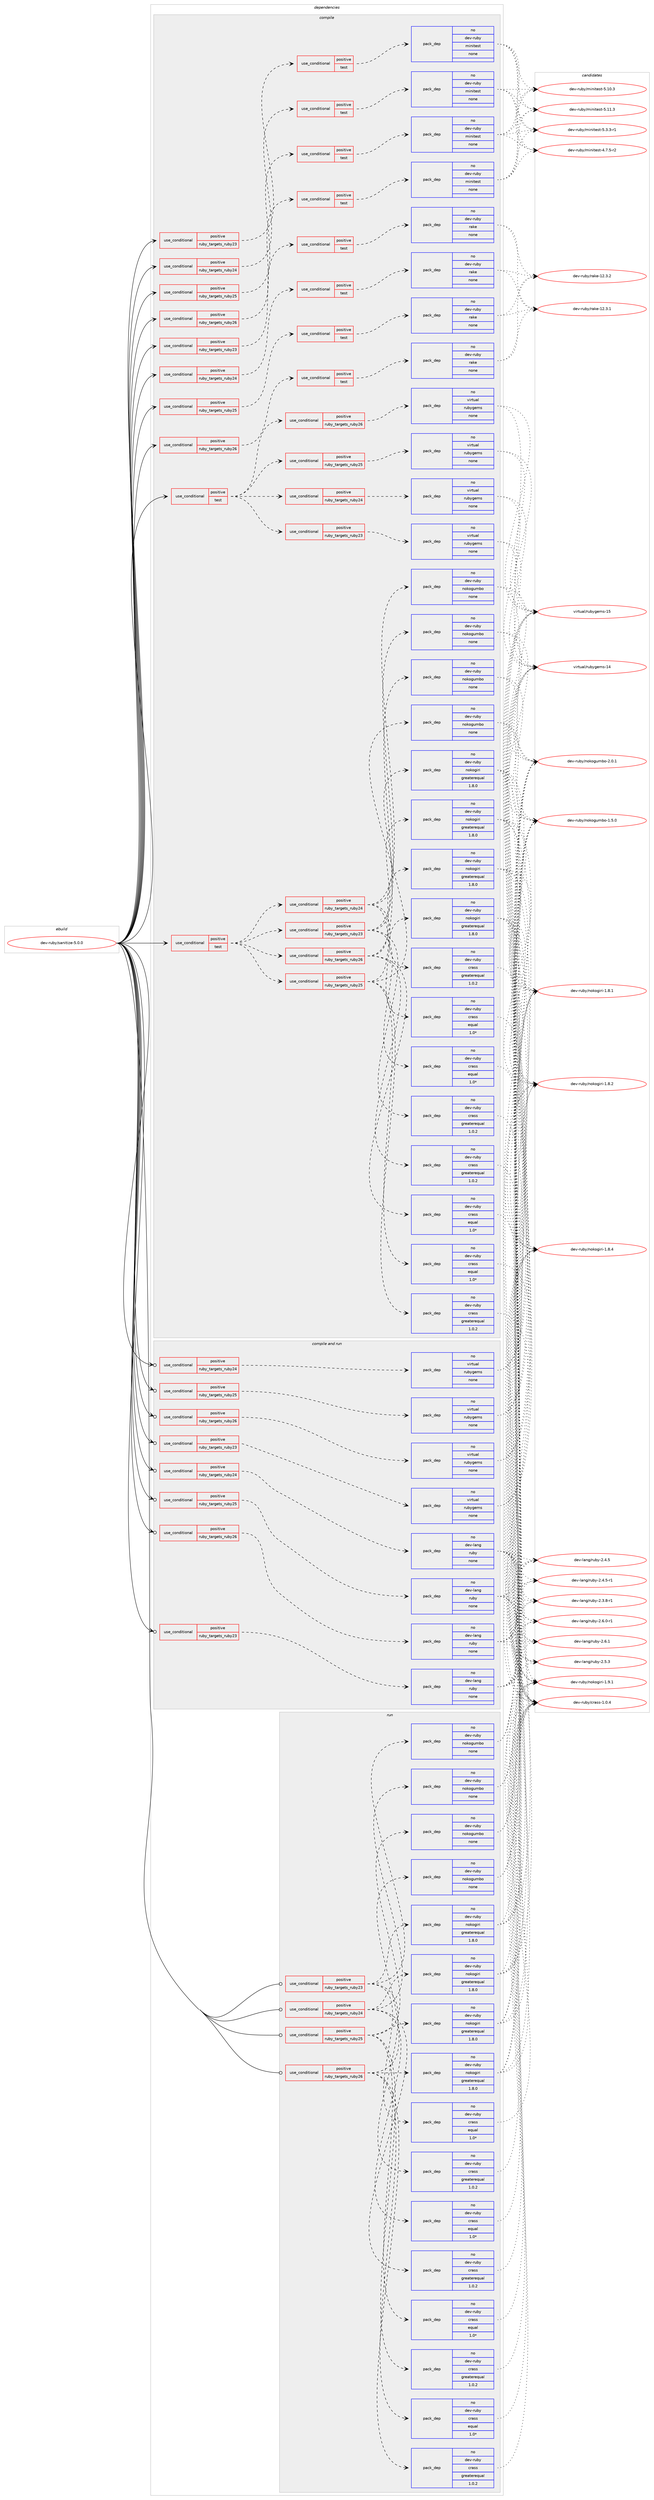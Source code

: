 digraph prolog {

# *************
# Graph options
# *************

newrank=true;
concentrate=true;
compound=true;
graph [rankdir=LR,fontname=Helvetica,fontsize=10,ranksep=1.5];#, ranksep=2.5, nodesep=0.2];
edge  [arrowhead=vee];
node  [fontname=Helvetica,fontsize=10];

# **********
# The ebuild
# **********

subgraph cluster_leftcol {
color=gray;
rank=same;
label=<<i>ebuild</i>>;
id [label="dev-ruby/sanitize-5.0.0", color=red, width=4, href="../dev-ruby/sanitize-5.0.0.svg"];
}

# ****************
# The dependencies
# ****************

subgraph cluster_midcol {
color=gray;
label=<<i>dependencies</i>>;
subgraph cluster_compile {
fillcolor="#eeeeee";
style=filled;
label=<<i>compile</i>>;
subgraph cond417100 {
dependency1527220 [label=<<TABLE BORDER="0" CELLBORDER="1" CELLSPACING="0" CELLPADDING="4"><TR><TD ROWSPAN="3" CELLPADDING="10">use_conditional</TD></TR><TR><TD>positive</TD></TR><TR><TD>ruby_targets_ruby23</TD></TR></TABLE>>, shape=none, color=red];
subgraph cond417101 {
dependency1527221 [label=<<TABLE BORDER="0" CELLBORDER="1" CELLSPACING="0" CELLPADDING="4"><TR><TD ROWSPAN="3" CELLPADDING="10">use_conditional</TD></TR><TR><TD>positive</TD></TR><TR><TD>test</TD></TR></TABLE>>, shape=none, color=red];
subgraph pack1086614 {
dependency1527222 [label=<<TABLE BORDER="0" CELLBORDER="1" CELLSPACING="0" CELLPADDING="4" WIDTH="220"><TR><TD ROWSPAN="6" CELLPADDING="30">pack_dep</TD></TR><TR><TD WIDTH="110">no</TD></TR><TR><TD>dev-ruby</TD></TR><TR><TD>minitest</TD></TR><TR><TD>none</TD></TR><TR><TD></TD></TR></TABLE>>, shape=none, color=blue];
}
dependency1527221:e -> dependency1527222:w [weight=20,style="dashed",arrowhead="vee"];
}
dependency1527220:e -> dependency1527221:w [weight=20,style="dashed",arrowhead="vee"];
}
id:e -> dependency1527220:w [weight=20,style="solid",arrowhead="vee"];
subgraph cond417102 {
dependency1527223 [label=<<TABLE BORDER="0" CELLBORDER="1" CELLSPACING="0" CELLPADDING="4"><TR><TD ROWSPAN="3" CELLPADDING="10">use_conditional</TD></TR><TR><TD>positive</TD></TR><TR><TD>ruby_targets_ruby23</TD></TR></TABLE>>, shape=none, color=red];
subgraph cond417103 {
dependency1527224 [label=<<TABLE BORDER="0" CELLBORDER="1" CELLSPACING="0" CELLPADDING="4"><TR><TD ROWSPAN="3" CELLPADDING="10">use_conditional</TD></TR><TR><TD>positive</TD></TR><TR><TD>test</TD></TR></TABLE>>, shape=none, color=red];
subgraph pack1086615 {
dependency1527225 [label=<<TABLE BORDER="0" CELLBORDER="1" CELLSPACING="0" CELLPADDING="4" WIDTH="220"><TR><TD ROWSPAN="6" CELLPADDING="30">pack_dep</TD></TR><TR><TD WIDTH="110">no</TD></TR><TR><TD>dev-ruby</TD></TR><TR><TD>rake</TD></TR><TR><TD>none</TD></TR><TR><TD></TD></TR></TABLE>>, shape=none, color=blue];
}
dependency1527224:e -> dependency1527225:w [weight=20,style="dashed",arrowhead="vee"];
}
dependency1527223:e -> dependency1527224:w [weight=20,style="dashed",arrowhead="vee"];
}
id:e -> dependency1527223:w [weight=20,style="solid",arrowhead="vee"];
subgraph cond417104 {
dependency1527226 [label=<<TABLE BORDER="0" CELLBORDER="1" CELLSPACING="0" CELLPADDING="4"><TR><TD ROWSPAN="3" CELLPADDING="10">use_conditional</TD></TR><TR><TD>positive</TD></TR><TR><TD>ruby_targets_ruby24</TD></TR></TABLE>>, shape=none, color=red];
subgraph cond417105 {
dependency1527227 [label=<<TABLE BORDER="0" CELLBORDER="1" CELLSPACING="0" CELLPADDING="4"><TR><TD ROWSPAN="3" CELLPADDING="10">use_conditional</TD></TR><TR><TD>positive</TD></TR><TR><TD>test</TD></TR></TABLE>>, shape=none, color=red];
subgraph pack1086616 {
dependency1527228 [label=<<TABLE BORDER="0" CELLBORDER="1" CELLSPACING="0" CELLPADDING="4" WIDTH="220"><TR><TD ROWSPAN="6" CELLPADDING="30">pack_dep</TD></TR><TR><TD WIDTH="110">no</TD></TR><TR><TD>dev-ruby</TD></TR><TR><TD>minitest</TD></TR><TR><TD>none</TD></TR><TR><TD></TD></TR></TABLE>>, shape=none, color=blue];
}
dependency1527227:e -> dependency1527228:w [weight=20,style="dashed",arrowhead="vee"];
}
dependency1527226:e -> dependency1527227:w [weight=20,style="dashed",arrowhead="vee"];
}
id:e -> dependency1527226:w [weight=20,style="solid",arrowhead="vee"];
subgraph cond417106 {
dependency1527229 [label=<<TABLE BORDER="0" CELLBORDER="1" CELLSPACING="0" CELLPADDING="4"><TR><TD ROWSPAN="3" CELLPADDING="10">use_conditional</TD></TR><TR><TD>positive</TD></TR><TR><TD>ruby_targets_ruby24</TD></TR></TABLE>>, shape=none, color=red];
subgraph cond417107 {
dependency1527230 [label=<<TABLE BORDER="0" CELLBORDER="1" CELLSPACING="0" CELLPADDING="4"><TR><TD ROWSPAN="3" CELLPADDING="10">use_conditional</TD></TR><TR><TD>positive</TD></TR><TR><TD>test</TD></TR></TABLE>>, shape=none, color=red];
subgraph pack1086617 {
dependency1527231 [label=<<TABLE BORDER="0" CELLBORDER="1" CELLSPACING="0" CELLPADDING="4" WIDTH="220"><TR><TD ROWSPAN="6" CELLPADDING="30">pack_dep</TD></TR><TR><TD WIDTH="110">no</TD></TR><TR><TD>dev-ruby</TD></TR><TR><TD>rake</TD></TR><TR><TD>none</TD></TR><TR><TD></TD></TR></TABLE>>, shape=none, color=blue];
}
dependency1527230:e -> dependency1527231:w [weight=20,style="dashed",arrowhead="vee"];
}
dependency1527229:e -> dependency1527230:w [weight=20,style="dashed",arrowhead="vee"];
}
id:e -> dependency1527229:w [weight=20,style="solid",arrowhead="vee"];
subgraph cond417108 {
dependency1527232 [label=<<TABLE BORDER="0" CELLBORDER="1" CELLSPACING="0" CELLPADDING="4"><TR><TD ROWSPAN="3" CELLPADDING="10">use_conditional</TD></TR><TR><TD>positive</TD></TR><TR><TD>ruby_targets_ruby25</TD></TR></TABLE>>, shape=none, color=red];
subgraph cond417109 {
dependency1527233 [label=<<TABLE BORDER="0" CELLBORDER="1" CELLSPACING="0" CELLPADDING="4"><TR><TD ROWSPAN="3" CELLPADDING="10">use_conditional</TD></TR><TR><TD>positive</TD></TR><TR><TD>test</TD></TR></TABLE>>, shape=none, color=red];
subgraph pack1086618 {
dependency1527234 [label=<<TABLE BORDER="0" CELLBORDER="1" CELLSPACING="0" CELLPADDING="4" WIDTH="220"><TR><TD ROWSPAN="6" CELLPADDING="30">pack_dep</TD></TR><TR><TD WIDTH="110">no</TD></TR><TR><TD>dev-ruby</TD></TR><TR><TD>minitest</TD></TR><TR><TD>none</TD></TR><TR><TD></TD></TR></TABLE>>, shape=none, color=blue];
}
dependency1527233:e -> dependency1527234:w [weight=20,style="dashed",arrowhead="vee"];
}
dependency1527232:e -> dependency1527233:w [weight=20,style="dashed",arrowhead="vee"];
}
id:e -> dependency1527232:w [weight=20,style="solid",arrowhead="vee"];
subgraph cond417110 {
dependency1527235 [label=<<TABLE BORDER="0" CELLBORDER="1" CELLSPACING="0" CELLPADDING="4"><TR><TD ROWSPAN="3" CELLPADDING="10">use_conditional</TD></TR><TR><TD>positive</TD></TR><TR><TD>ruby_targets_ruby25</TD></TR></TABLE>>, shape=none, color=red];
subgraph cond417111 {
dependency1527236 [label=<<TABLE BORDER="0" CELLBORDER="1" CELLSPACING="0" CELLPADDING="4"><TR><TD ROWSPAN="3" CELLPADDING="10">use_conditional</TD></TR><TR><TD>positive</TD></TR><TR><TD>test</TD></TR></TABLE>>, shape=none, color=red];
subgraph pack1086619 {
dependency1527237 [label=<<TABLE BORDER="0" CELLBORDER="1" CELLSPACING="0" CELLPADDING="4" WIDTH="220"><TR><TD ROWSPAN="6" CELLPADDING="30">pack_dep</TD></TR><TR><TD WIDTH="110">no</TD></TR><TR><TD>dev-ruby</TD></TR><TR><TD>rake</TD></TR><TR><TD>none</TD></TR><TR><TD></TD></TR></TABLE>>, shape=none, color=blue];
}
dependency1527236:e -> dependency1527237:w [weight=20,style="dashed",arrowhead="vee"];
}
dependency1527235:e -> dependency1527236:w [weight=20,style="dashed",arrowhead="vee"];
}
id:e -> dependency1527235:w [weight=20,style="solid",arrowhead="vee"];
subgraph cond417112 {
dependency1527238 [label=<<TABLE BORDER="0" CELLBORDER="1" CELLSPACING="0" CELLPADDING="4"><TR><TD ROWSPAN="3" CELLPADDING="10">use_conditional</TD></TR><TR><TD>positive</TD></TR><TR><TD>ruby_targets_ruby26</TD></TR></TABLE>>, shape=none, color=red];
subgraph cond417113 {
dependency1527239 [label=<<TABLE BORDER="0" CELLBORDER="1" CELLSPACING="0" CELLPADDING="4"><TR><TD ROWSPAN="3" CELLPADDING="10">use_conditional</TD></TR><TR><TD>positive</TD></TR><TR><TD>test</TD></TR></TABLE>>, shape=none, color=red];
subgraph pack1086620 {
dependency1527240 [label=<<TABLE BORDER="0" CELLBORDER="1" CELLSPACING="0" CELLPADDING="4" WIDTH="220"><TR><TD ROWSPAN="6" CELLPADDING="30">pack_dep</TD></TR><TR><TD WIDTH="110">no</TD></TR><TR><TD>dev-ruby</TD></TR><TR><TD>minitest</TD></TR><TR><TD>none</TD></TR><TR><TD></TD></TR></TABLE>>, shape=none, color=blue];
}
dependency1527239:e -> dependency1527240:w [weight=20,style="dashed",arrowhead="vee"];
}
dependency1527238:e -> dependency1527239:w [weight=20,style="dashed",arrowhead="vee"];
}
id:e -> dependency1527238:w [weight=20,style="solid",arrowhead="vee"];
subgraph cond417114 {
dependency1527241 [label=<<TABLE BORDER="0" CELLBORDER="1" CELLSPACING="0" CELLPADDING="4"><TR><TD ROWSPAN="3" CELLPADDING="10">use_conditional</TD></TR><TR><TD>positive</TD></TR><TR><TD>ruby_targets_ruby26</TD></TR></TABLE>>, shape=none, color=red];
subgraph cond417115 {
dependency1527242 [label=<<TABLE BORDER="0" CELLBORDER="1" CELLSPACING="0" CELLPADDING="4"><TR><TD ROWSPAN="3" CELLPADDING="10">use_conditional</TD></TR><TR><TD>positive</TD></TR><TR><TD>test</TD></TR></TABLE>>, shape=none, color=red];
subgraph pack1086621 {
dependency1527243 [label=<<TABLE BORDER="0" CELLBORDER="1" CELLSPACING="0" CELLPADDING="4" WIDTH="220"><TR><TD ROWSPAN="6" CELLPADDING="30">pack_dep</TD></TR><TR><TD WIDTH="110">no</TD></TR><TR><TD>dev-ruby</TD></TR><TR><TD>rake</TD></TR><TR><TD>none</TD></TR><TR><TD></TD></TR></TABLE>>, shape=none, color=blue];
}
dependency1527242:e -> dependency1527243:w [weight=20,style="dashed",arrowhead="vee"];
}
dependency1527241:e -> dependency1527242:w [weight=20,style="dashed",arrowhead="vee"];
}
id:e -> dependency1527241:w [weight=20,style="solid",arrowhead="vee"];
subgraph cond417116 {
dependency1527244 [label=<<TABLE BORDER="0" CELLBORDER="1" CELLSPACING="0" CELLPADDING="4"><TR><TD ROWSPAN="3" CELLPADDING="10">use_conditional</TD></TR><TR><TD>positive</TD></TR><TR><TD>test</TD></TR></TABLE>>, shape=none, color=red];
subgraph cond417117 {
dependency1527245 [label=<<TABLE BORDER="0" CELLBORDER="1" CELLSPACING="0" CELLPADDING="4"><TR><TD ROWSPAN="3" CELLPADDING="10">use_conditional</TD></TR><TR><TD>positive</TD></TR><TR><TD>ruby_targets_ruby23</TD></TR></TABLE>>, shape=none, color=red];
subgraph pack1086622 {
dependency1527246 [label=<<TABLE BORDER="0" CELLBORDER="1" CELLSPACING="0" CELLPADDING="4" WIDTH="220"><TR><TD ROWSPAN="6" CELLPADDING="30">pack_dep</TD></TR><TR><TD WIDTH="110">no</TD></TR><TR><TD>dev-ruby</TD></TR><TR><TD>crass</TD></TR><TR><TD>greaterequal</TD></TR><TR><TD>1.0.2</TD></TR></TABLE>>, shape=none, color=blue];
}
dependency1527245:e -> dependency1527246:w [weight=20,style="dashed",arrowhead="vee"];
subgraph pack1086623 {
dependency1527247 [label=<<TABLE BORDER="0" CELLBORDER="1" CELLSPACING="0" CELLPADDING="4" WIDTH="220"><TR><TD ROWSPAN="6" CELLPADDING="30">pack_dep</TD></TR><TR><TD WIDTH="110">no</TD></TR><TR><TD>dev-ruby</TD></TR><TR><TD>crass</TD></TR><TR><TD>equal</TD></TR><TR><TD>1.0*</TD></TR></TABLE>>, shape=none, color=blue];
}
dependency1527245:e -> dependency1527247:w [weight=20,style="dashed",arrowhead="vee"];
subgraph pack1086624 {
dependency1527248 [label=<<TABLE BORDER="0" CELLBORDER="1" CELLSPACING="0" CELLPADDING="4" WIDTH="220"><TR><TD ROWSPAN="6" CELLPADDING="30">pack_dep</TD></TR><TR><TD WIDTH="110">no</TD></TR><TR><TD>dev-ruby</TD></TR><TR><TD>nokogiri</TD></TR><TR><TD>greaterequal</TD></TR><TR><TD>1.8.0</TD></TR></TABLE>>, shape=none, color=blue];
}
dependency1527245:e -> dependency1527248:w [weight=20,style="dashed",arrowhead="vee"];
subgraph pack1086625 {
dependency1527249 [label=<<TABLE BORDER="0" CELLBORDER="1" CELLSPACING="0" CELLPADDING="4" WIDTH="220"><TR><TD ROWSPAN="6" CELLPADDING="30">pack_dep</TD></TR><TR><TD WIDTH="110">no</TD></TR><TR><TD>dev-ruby</TD></TR><TR><TD>nokogumbo</TD></TR><TR><TD>none</TD></TR><TR><TD></TD></TR></TABLE>>, shape=none, color=blue];
}
dependency1527245:e -> dependency1527249:w [weight=20,style="dashed",arrowhead="vee"];
}
dependency1527244:e -> dependency1527245:w [weight=20,style="dashed",arrowhead="vee"];
subgraph cond417118 {
dependency1527250 [label=<<TABLE BORDER="0" CELLBORDER="1" CELLSPACING="0" CELLPADDING="4"><TR><TD ROWSPAN="3" CELLPADDING="10">use_conditional</TD></TR><TR><TD>positive</TD></TR><TR><TD>ruby_targets_ruby24</TD></TR></TABLE>>, shape=none, color=red];
subgraph pack1086626 {
dependency1527251 [label=<<TABLE BORDER="0" CELLBORDER="1" CELLSPACING="0" CELLPADDING="4" WIDTH="220"><TR><TD ROWSPAN="6" CELLPADDING="30">pack_dep</TD></TR><TR><TD WIDTH="110">no</TD></TR><TR><TD>dev-ruby</TD></TR><TR><TD>crass</TD></TR><TR><TD>greaterequal</TD></TR><TR><TD>1.0.2</TD></TR></TABLE>>, shape=none, color=blue];
}
dependency1527250:e -> dependency1527251:w [weight=20,style="dashed",arrowhead="vee"];
subgraph pack1086627 {
dependency1527252 [label=<<TABLE BORDER="0" CELLBORDER="1" CELLSPACING="0" CELLPADDING="4" WIDTH="220"><TR><TD ROWSPAN="6" CELLPADDING="30">pack_dep</TD></TR><TR><TD WIDTH="110">no</TD></TR><TR><TD>dev-ruby</TD></TR><TR><TD>crass</TD></TR><TR><TD>equal</TD></TR><TR><TD>1.0*</TD></TR></TABLE>>, shape=none, color=blue];
}
dependency1527250:e -> dependency1527252:w [weight=20,style="dashed",arrowhead="vee"];
subgraph pack1086628 {
dependency1527253 [label=<<TABLE BORDER="0" CELLBORDER="1" CELLSPACING="0" CELLPADDING="4" WIDTH="220"><TR><TD ROWSPAN="6" CELLPADDING="30">pack_dep</TD></TR><TR><TD WIDTH="110">no</TD></TR><TR><TD>dev-ruby</TD></TR><TR><TD>nokogiri</TD></TR><TR><TD>greaterequal</TD></TR><TR><TD>1.8.0</TD></TR></TABLE>>, shape=none, color=blue];
}
dependency1527250:e -> dependency1527253:w [weight=20,style="dashed",arrowhead="vee"];
subgraph pack1086629 {
dependency1527254 [label=<<TABLE BORDER="0" CELLBORDER="1" CELLSPACING="0" CELLPADDING="4" WIDTH="220"><TR><TD ROWSPAN="6" CELLPADDING="30">pack_dep</TD></TR><TR><TD WIDTH="110">no</TD></TR><TR><TD>dev-ruby</TD></TR><TR><TD>nokogumbo</TD></TR><TR><TD>none</TD></TR><TR><TD></TD></TR></TABLE>>, shape=none, color=blue];
}
dependency1527250:e -> dependency1527254:w [weight=20,style="dashed",arrowhead="vee"];
}
dependency1527244:e -> dependency1527250:w [weight=20,style="dashed",arrowhead="vee"];
subgraph cond417119 {
dependency1527255 [label=<<TABLE BORDER="0" CELLBORDER="1" CELLSPACING="0" CELLPADDING="4"><TR><TD ROWSPAN="3" CELLPADDING="10">use_conditional</TD></TR><TR><TD>positive</TD></TR><TR><TD>ruby_targets_ruby25</TD></TR></TABLE>>, shape=none, color=red];
subgraph pack1086630 {
dependency1527256 [label=<<TABLE BORDER="0" CELLBORDER="1" CELLSPACING="0" CELLPADDING="4" WIDTH="220"><TR><TD ROWSPAN="6" CELLPADDING="30">pack_dep</TD></TR><TR><TD WIDTH="110">no</TD></TR><TR><TD>dev-ruby</TD></TR><TR><TD>crass</TD></TR><TR><TD>greaterequal</TD></TR><TR><TD>1.0.2</TD></TR></TABLE>>, shape=none, color=blue];
}
dependency1527255:e -> dependency1527256:w [weight=20,style="dashed",arrowhead="vee"];
subgraph pack1086631 {
dependency1527257 [label=<<TABLE BORDER="0" CELLBORDER="1" CELLSPACING="0" CELLPADDING="4" WIDTH="220"><TR><TD ROWSPAN="6" CELLPADDING="30">pack_dep</TD></TR><TR><TD WIDTH="110">no</TD></TR><TR><TD>dev-ruby</TD></TR><TR><TD>crass</TD></TR><TR><TD>equal</TD></TR><TR><TD>1.0*</TD></TR></TABLE>>, shape=none, color=blue];
}
dependency1527255:e -> dependency1527257:w [weight=20,style="dashed",arrowhead="vee"];
subgraph pack1086632 {
dependency1527258 [label=<<TABLE BORDER="0" CELLBORDER="1" CELLSPACING="0" CELLPADDING="4" WIDTH="220"><TR><TD ROWSPAN="6" CELLPADDING="30">pack_dep</TD></TR><TR><TD WIDTH="110">no</TD></TR><TR><TD>dev-ruby</TD></TR><TR><TD>nokogiri</TD></TR><TR><TD>greaterequal</TD></TR><TR><TD>1.8.0</TD></TR></TABLE>>, shape=none, color=blue];
}
dependency1527255:e -> dependency1527258:w [weight=20,style="dashed",arrowhead="vee"];
subgraph pack1086633 {
dependency1527259 [label=<<TABLE BORDER="0" CELLBORDER="1" CELLSPACING="0" CELLPADDING="4" WIDTH="220"><TR><TD ROWSPAN="6" CELLPADDING="30">pack_dep</TD></TR><TR><TD WIDTH="110">no</TD></TR><TR><TD>dev-ruby</TD></TR><TR><TD>nokogumbo</TD></TR><TR><TD>none</TD></TR><TR><TD></TD></TR></TABLE>>, shape=none, color=blue];
}
dependency1527255:e -> dependency1527259:w [weight=20,style="dashed",arrowhead="vee"];
}
dependency1527244:e -> dependency1527255:w [weight=20,style="dashed",arrowhead="vee"];
subgraph cond417120 {
dependency1527260 [label=<<TABLE BORDER="0" CELLBORDER="1" CELLSPACING="0" CELLPADDING="4"><TR><TD ROWSPAN="3" CELLPADDING="10">use_conditional</TD></TR><TR><TD>positive</TD></TR><TR><TD>ruby_targets_ruby26</TD></TR></TABLE>>, shape=none, color=red];
subgraph pack1086634 {
dependency1527261 [label=<<TABLE BORDER="0" CELLBORDER="1" CELLSPACING="0" CELLPADDING="4" WIDTH="220"><TR><TD ROWSPAN="6" CELLPADDING="30">pack_dep</TD></TR><TR><TD WIDTH="110">no</TD></TR><TR><TD>dev-ruby</TD></TR><TR><TD>crass</TD></TR><TR><TD>greaterequal</TD></TR><TR><TD>1.0.2</TD></TR></TABLE>>, shape=none, color=blue];
}
dependency1527260:e -> dependency1527261:w [weight=20,style="dashed",arrowhead="vee"];
subgraph pack1086635 {
dependency1527262 [label=<<TABLE BORDER="0" CELLBORDER="1" CELLSPACING="0" CELLPADDING="4" WIDTH="220"><TR><TD ROWSPAN="6" CELLPADDING="30">pack_dep</TD></TR><TR><TD WIDTH="110">no</TD></TR><TR><TD>dev-ruby</TD></TR><TR><TD>crass</TD></TR><TR><TD>equal</TD></TR><TR><TD>1.0*</TD></TR></TABLE>>, shape=none, color=blue];
}
dependency1527260:e -> dependency1527262:w [weight=20,style="dashed",arrowhead="vee"];
subgraph pack1086636 {
dependency1527263 [label=<<TABLE BORDER="0" CELLBORDER="1" CELLSPACING="0" CELLPADDING="4" WIDTH="220"><TR><TD ROWSPAN="6" CELLPADDING="30">pack_dep</TD></TR><TR><TD WIDTH="110">no</TD></TR><TR><TD>dev-ruby</TD></TR><TR><TD>nokogiri</TD></TR><TR><TD>greaterequal</TD></TR><TR><TD>1.8.0</TD></TR></TABLE>>, shape=none, color=blue];
}
dependency1527260:e -> dependency1527263:w [weight=20,style="dashed",arrowhead="vee"];
subgraph pack1086637 {
dependency1527264 [label=<<TABLE BORDER="0" CELLBORDER="1" CELLSPACING="0" CELLPADDING="4" WIDTH="220"><TR><TD ROWSPAN="6" CELLPADDING="30">pack_dep</TD></TR><TR><TD WIDTH="110">no</TD></TR><TR><TD>dev-ruby</TD></TR><TR><TD>nokogumbo</TD></TR><TR><TD>none</TD></TR><TR><TD></TD></TR></TABLE>>, shape=none, color=blue];
}
dependency1527260:e -> dependency1527264:w [weight=20,style="dashed",arrowhead="vee"];
}
dependency1527244:e -> dependency1527260:w [weight=20,style="dashed",arrowhead="vee"];
}
id:e -> dependency1527244:w [weight=20,style="solid",arrowhead="vee"];
subgraph cond417121 {
dependency1527265 [label=<<TABLE BORDER="0" CELLBORDER="1" CELLSPACING="0" CELLPADDING="4"><TR><TD ROWSPAN="3" CELLPADDING="10">use_conditional</TD></TR><TR><TD>positive</TD></TR><TR><TD>test</TD></TR></TABLE>>, shape=none, color=red];
subgraph cond417122 {
dependency1527266 [label=<<TABLE BORDER="0" CELLBORDER="1" CELLSPACING="0" CELLPADDING="4"><TR><TD ROWSPAN="3" CELLPADDING="10">use_conditional</TD></TR><TR><TD>positive</TD></TR><TR><TD>ruby_targets_ruby23</TD></TR></TABLE>>, shape=none, color=red];
subgraph pack1086638 {
dependency1527267 [label=<<TABLE BORDER="0" CELLBORDER="1" CELLSPACING="0" CELLPADDING="4" WIDTH="220"><TR><TD ROWSPAN="6" CELLPADDING="30">pack_dep</TD></TR><TR><TD WIDTH="110">no</TD></TR><TR><TD>virtual</TD></TR><TR><TD>rubygems</TD></TR><TR><TD>none</TD></TR><TR><TD></TD></TR></TABLE>>, shape=none, color=blue];
}
dependency1527266:e -> dependency1527267:w [weight=20,style="dashed",arrowhead="vee"];
}
dependency1527265:e -> dependency1527266:w [weight=20,style="dashed",arrowhead="vee"];
subgraph cond417123 {
dependency1527268 [label=<<TABLE BORDER="0" CELLBORDER="1" CELLSPACING="0" CELLPADDING="4"><TR><TD ROWSPAN="3" CELLPADDING="10">use_conditional</TD></TR><TR><TD>positive</TD></TR><TR><TD>ruby_targets_ruby24</TD></TR></TABLE>>, shape=none, color=red];
subgraph pack1086639 {
dependency1527269 [label=<<TABLE BORDER="0" CELLBORDER="1" CELLSPACING="0" CELLPADDING="4" WIDTH="220"><TR><TD ROWSPAN="6" CELLPADDING="30">pack_dep</TD></TR><TR><TD WIDTH="110">no</TD></TR><TR><TD>virtual</TD></TR><TR><TD>rubygems</TD></TR><TR><TD>none</TD></TR><TR><TD></TD></TR></TABLE>>, shape=none, color=blue];
}
dependency1527268:e -> dependency1527269:w [weight=20,style="dashed",arrowhead="vee"];
}
dependency1527265:e -> dependency1527268:w [weight=20,style="dashed",arrowhead="vee"];
subgraph cond417124 {
dependency1527270 [label=<<TABLE BORDER="0" CELLBORDER="1" CELLSPACING="0" CELLPADDING="4"><TR><TD ROWSPAN="3" CELLPADDING="10">use_conditional</TD></TR><TR><TD>positive</TD></TR><TR><TD>ruby_targets_ruby25</TD></TR></TABLE>>, shape=none, color=red];
subgraph pack1086640 {
dependency1527271 [label=<<TABLE BORDER="0" CELLBORDER="1" CELLSPACING="0" CELLPADDING="4" WIDTH="220"><TR><TD ROWSPAN="6" CELLPADDING="30">pack_dep</TD></TR><TR><TD WIDTH="110">no</TD></TR><TR><TD>virtual</TD></TR><TR><TD>rubygems</TD></TR><TR><TD>none</TD></TR><TR><TD></TD></TR></TABLE>>, shape=none, color=blue];
}
dependency1527270:e -> dependency1527271:w [weight=20,style="dashed",arrowhead="vee"];
}
dependency1527265:e -> dependency1527270:w [weight=20,style="dashed",arrowhead="vee"];
subgraph cond417125 {
dependency1527272 [label=<<TABLE BORDER="0" CELLBORDER="1" CELLSPACING="0" CELLPADDING="4"><TR><TD ROWSPAN="3" CELLPADDING="10">use_conditional</TD></TR><TR><TD>positive</TD></TR><TR><TD>ruby_targets_ruby26</TD></TR></TABLE>>, shape=none, color=red];
subgraph pack1086641 {
dependency1527273 [label=<<TABLE BORDER="0" CELLBORDER="1" CELLSPACING="0" CELLPADDING="4" WIDTH="220"><TR><TD ROWSPAN="6" CELLPADDING="30">pack_dep</TD></TR><TR><TD WIDTH="110">no</TD></TR><TR><TD>virtual</TD></TR><TR><TD>rubygems</TD></TR><TR><TD>none</TD></TR><TR><TD></TD></TR></TABLE>>, shape=none, color=blue];
}
dependency1527272:e -> dependency1527273:w [weight=20,style="dashed",arrowhead="vee"];
}
dependency1527265:e -> dependency1527272:w [weight=20,style="dashed",arrowhead="vee"];
}
id:e -> dependency1527265:w [weight=20,style="solid",arrowhead="vee"];
}
subgraph cluster_compileandrun {
fillcolor="#eeeeee";
style=filled;
label=<<i>compile and run</i>>;
subgraph cond417126 {
dependency1527274 [label=<<TABLE BORDER="0" CELLBORDER="1" CELLSPACING="0" CELLPADDING="4"><TR><TD ROWSPAN="3" CELLPADDING="10">use_conditional</TD></TR><TR><TD>positive</TD></TR><TR><TD>ruby_targets_ruby23</TD></TR></TABLE>>, shape=none, color=red];
subgraph pack1086642 {
dependency1527275 [label=<<TABLE BORDER="0" CELLBORDER="1" CELLSPACING="0" CELLPADDING="4" WIDTH="220"><TR><TD ROWSPAN="6" CELLPADDING="30">pack_dep</TD></TR><TR><TD WIDTH="110">no</TD></TR><TR><TD>dev-lang</TD></TR><TR><TD>ruby</TD></TR><TR><TD>none</TD></TR><TR><TD></TD></TR></TABLE>>, shape=none, color=blue];
}
dependency1527274:e -> dependency1527275:w [weight=20,style="dashed",arrowhead="vee"];
}
id:e -> dependency1527274:w [weight=20,style="solid",arrowhead="odotvee"];
subgraph cond417127 {
dependency1527276 [label=<<TABLE BORDER="0" CELLBORDER="1" CELLSPACING="0" CELLPADDING="4"><TR><TD ROWSPAN="3" CELLPADDING="10">use_conditional</TD></TR><TR><TD>positive</TD></TR><TR><TD>ruby_targets_ruby23</TD></TR></TABLE>>, shape=none, color=red];
subgraph pack1086643 {
dependency1527277 [label=<<TABLE BORDER="0" CELLBORDER="1" CELLSPACING="0" CELLPADDING="4" WIDTH="220"><TR><TD ROWSPAN="6" CELLPADDING="30">pack_dep</TD></TR><TR><TD WIDTH="110">no</TD></TR><TR><TD>virtual</TD></TR><TR><TD>rubygems</TD></TR><TR><TD>none</TD></TR><TR><TD></TD></TR></TABLE>>, shape=none, color=blue];
}
dependency1527276:e -> dependency1527277:w [weight=20,style="dashed",arrowhead="vee"];
}
id:e -> dependency1527276:w [weight=20,style="solid",arrowhead="odotvee"];
subgraph cond417128 {
dependency1527278 [label=<<TABLE BORDER="0" CELLBORDER="1" CELLSPACING="0" CELLPADDING="4"><TR><TD ROWSPAN="3" CELLPADDING="10">use_conditional</TD></TR><TR><TD>positive</TD></TR><TR><TD>ruby_targets_ruby24</TD></TR></TABLE>>, shape=none, color=red];
subgraph pack1086644 {
dependency1527279 [label=<<TABLE BORDER="0" CELLBORDER="1" CELLSPACING="0" CELLPADDING="4" WIDTH="220"><TR><TD ROWSPAN="6" CELLPADDING="30">pack_dep</TD></TR><TR><TD WIDTH="110">no</TD></TR><TR><TD>dev-lang</TD></TR><TR><TD>ruby</TD></TR><TR><TD>none</TD></TR><TR><TD></TD></TR></TABLE>>, shape=none, color=blue];
}
dependency1527278:e -> dependency1527279:w [weight=20,style="dashed",arrowhead="vee"];
}
id:e -> dependency1527278:w [weight=20,style="solid",arrowhead="odotvee"];
subgraph cond417129 {
dependency1527280 [label=<<TABLE BORDER="0" CELLBORDER="1" CELLSPACING="0" CELLPADDING="4"><TR><TD ROWSPAN="3" CELLPADDING="10">use_conditional</TD></TR><TR><TD>positive</TD></TR><TR><TD>ruby_targets_ruby24</TD></TR></TABLE>>, shape=none, color=red];
subgraph pack1086645 {
dependency1527281 [label=<<TABLE BORDER="0" CELLBORDER="1" CELLSPACING="0" CELLPADDING="4" WIDTH="220"><TR><TD ROWSPAN="6" CELLPADDING="30">pack_dep</TD></TR><TR><TD WIDTH="110">no</TD></TR><TR><TD>virtual</TD></TR><TR><TD>rubygems</TD></TR><TR><TD>none</TD></TR><TR><TD></TD></TR></TABLE>>, shape=none, color=blue];
}
dependency1527280:e -> dependency1527281:w [weight=20,style="dashed",arrowhead="vee"];
}
id:e -> dependency1527280:w [weight=20,style="solid",arrowhead="odotvee"];
subgraph cond417130 {
dependency1527282 [label=<<TABLE BORDER="0" CELLBORDER="1" CELLSPACING="0" CELLPADDING="4"><TR><TD ROWSPAN="3" CELLPADDING="10">use_conditional</TD></TR><TR><TD>positive</TD></TR><TR><TD>ruby_targets_ruby25</TD></TR></TABLE>>, shape=none, color=red];
subgraph pack1086646 {
dependency1527283 [label=<<TABLE BORDER="0" CELLBORDER="1" CELLSPACING="0" CELLPADDING="4" WIDTH="220"><TR><TD ROWSPAN="6" CELLPADDING="30">pack_dep</TD></TR><TR><TD WIDTH="110">no</TD></TR><TR><TD>dev-lang</TD></TR><TR><TD>ruby</TD></TR><TR><TD>none</TD></TR><TR><TD></TD></TR></TABLE>>, shape=none, color=blue];
}
dependency1527282:e -> dependency1527283:w [weight=20,style="dashed",arrowhead="vee"];
}
id:e -> dependency1527282:w [weight=20,style="solid",arrowhead="odotvee"];
subgraph cond417131 {
dependency1527284 [label=<<TABLE BORDER="0" CELLBORDER="1" CELLSPACING="0" CELLPADDING="4"><TR><TD ROWSPAN="3" CELLPADDING="10">use_conditional</TD></TR><TR><TD>positive</TD></TR><TR><TD>ruby_targets_ruby25</TD></TR></TABLE>>, shape=none, color=red];
subgraph pack1086647 {
dependency1527285 [label=<<TABLE BORDER="0" CELLBORDER="1" CELLSPACING="0" CELLPADDING="4" WIDTH="220"><TR><TD ROWSPAN="6" CELLPADDING="30">pack_dep</TD></TR><TR><TD WIDTH="110">no</TD></TR><TR><TD>virtual</TD></TR><TR><TD>rubygems</TD></TR><TR><TD>none</TD></TR><TR><TD></TD></TR></TABLE>>, shape=none, color=blue];
}
dependency1527284:e -> dependency1527285:w [weight=20,style="dashed",arrowhead="vee"];
}
id:e -> dependency1527284:w [weight=20,style="solid",arrowhead="odotvee"];
subgraph cond417132 {
dependency1527286 [label=<<TABLE BORDER="0" CELLBORDER="1" CELLSPACING="0" CELLPADDING="4"><TR><TD ROWSPAN="3" CELLPADDING="10">use_conditional</TD></TR><TR><TD>positive</TD></TR><TR><TD>ruby_targets_ruby26</TD></TR></TABLE>>, shape=none, color=red];
subgraph pack1086648 {
dependency1527287 [label=<<TABLE BORDER="0" CELLBORDER="1" CELLSPACING="0" CELLPADDING="4" WIDTH="220"><TR><TD ROWSPAN="6" CELLPADDING="30">pack_dep</TD></TR><TR><TD WIDTH="110">no</TD></TR><TR><TD>dev-lang</TD></TR><TR><TD>ruby</TD></TR><TR><TD>none</TD></TR><TR><TD></TD></TR></TABLE>>, shape=none, color=blue];
}
dependency1527286:e -> dependency1527287:w [weight=20,style="dashed",arrowhead="vee"];
}
id:e -> dependency1527286:w [weight=20,style="solid",arrowhead="odotvee"];
subgraph cond417133 {
dependency1527288 [label=<<TABLE BORDER="0" CELLBORDER="1" CELLSPACING="0" CELLPADDING="4"><TR><TD ROWSPAN="3" CELLPADDING="10">use_conditional</TD></TR><TR><TD>positive</TD></TR><TR><TD>ruby_targets_ruby26</TD></TR></TABLE>>, shape=none, color=red];
subgraph pack1086649 {
dependency1527289 [label=<<TABLE BORDER="0" CELLBORDER="1" CELLSPACING="0" CELLPADDING="4" WIDTH="220"><TR><TD ROWSPAN="6" CELLPADDING="30">pack_dep</TD></TR><TR><TD WIDTH="110">no</TD></TR><TR><TD>virtual</TD></TR><TR><TD>rubygems</TD></TR><TR><TD>none</TD></TR><TR><TD></TD></TR></TABLE>>, shape=none, color=blue];
}
dependency1527288:e -> dependency1527289:w [weight=20,style="dashed",arrowhead="vee"];
}
id:e -> dependency1527288:w [weight=20,style="solid",arrowhead="odotvee"];
}
subgraph cluster_run {
fillcolor="#eeeeee";
style=filled;
label=<<i>run</i>>;
subgraph cond417134 {
dependency1527290 [label=<<TABLE BORDER="0" CELLBORDER="1" CELLSPACING="0" CELLPADDING="4"><TR><TD ROWSPAN="3" CELLPADDING="10">use_conditional</TD></TR><TR><TD>positive</TD></TR><TR><TD>ruby_targets_ruby23</TD></TR></TABLE>>, shape=none, color=red];
subgraph pack1086650 {
dependency1527291 [label=<<TABLE BORDER="0" CELLBORDER="1" CELLSPACING="0" CELLPADDING="4" WIDTH="220"><TR><TD ROWSPAN="6" CELLPADDING="30">pack_dep</TD></TR><TR><TD WIDTH="110">no</TD></TR><TR><TD>dev-ruby</TD></TR><TR><TD>crass</TD></TR><TR><TD>greaterequal</TD></TR><TR><TD>1.0.2</TD></TR></TABLE>>, shape=none, color=blue];
}
dependency1527290:e -> dependency1527291:w [weight=20,style="dashed",arrowhead="vee"];
subgraph pack1086651 {
dependency1527292 [label=<<TABLE BORDER="0" CELLBORDER="1" CELLSPACING="0" CELLPADDING="4" WIDTH="220"><TR><TD ROWSPAN="6" CELLPADDING="30">pack_dep</TD></TR><TR><TD WIDTH="110">no</TD></TR><TR><TD>dev-ruby</TD></TR><TR><TD>crass</TD></TR><TR><TD>equal</TD></TR><TR><TD>1.0*</TD></TR></TABLE>>, shape=none, color=blue];
}
dependency1527290:e -> dependency1527292:w [weight=20,style="dashed",arrowhead="vee"];
subgraph pack1086652 {
dependency1527293 [label=<<TABLE BORDER="0" CELLBORDER="1" CELLSPACING="0" CELLPADDING="4" WIDTH="220"><TR><TD ROWSPAN="6" CELLPADDING="30">pack_dep</TD></TR><TR><TD WIDTH="110">no</TD></TR><TR><TD>dev-ruby</TD></TR><TR><TD>nokogiri</TD></TR><TR><TD>greaterequal</TD></TR><TR><TD>1.8.0</TD></TR></TABLE>>, shape=none, color=blue];
}
dependency1527290:e -> dependency1527293:w [weight=20,style="dashed",arrowhead="vee"];
subgraph pack1086653 {
dependency1527294 [label=<<TABLE BORDER="0" CELLBORDER="1" CELLSPACING="0" CELLPADDING="4" WIDTH="220"><TR><TD ROWSPAN="6" CELLPADDING="30">pack_dep</TD></TR><TR><TD WIDTH="110">no</TD></TR><TR><TD>dev-ruby</TD></TR><TR><TD>nokogumbo</TD></TR><TR><TD>none</TD></TR><TR><TD></TD></TR></TABLE>>, shape=none, color=blue];
}
dependency1527290:e -> dependency1527294:w [weight=20,style="dashed",arrowhead="vee"];
}
id:e -> dependency1527290:w [weight=20,style="solid",arrowhead="odot"];
subgraph cond417135 {
dependency1527295 [label=<<TABLE BORDER="0" CELLBORDER="1" CELLSPACING="0" CELLPADDING="4"><TR><TD ROWSPAN="3" CELLPADDING="10">use_conditional</TD></TR><TR><TD>positive</TD></TR><TR><TD>ruby_targets_ruby24</TD></TR></TABLE>>, shape=none, color=red];
subgraph pack1086654 {
dependency1527296 [label=<<TABLE BORDER="0" CELLBORDER="1" CELLSPACING="0" CELLPADDING="4" WIDTH="220"><TR><TD ROWSPAN="6" CELLPADDING="30">pack_dep</TD></TR><TR><TD WIDTH="110">no</TD></TR><TR><TD>dev-ruby</TD></TR><TR><TD>crass</TD></TR><TR><TD>greaterequal</TD></TR><TR><TD>1.0.2</TD></TR></TABLE>>, shape=none, color=blue];
}
dependency1527295:e -> dependency1527296:w [weight=20,style="dashed",arrowhead="vee"];
subgraph pack1086655 {
dependency1527297 [label=<<TABLE BORDER="0" CELLBORDER="1" CELLSPACING="0" CELLPADDING="4" WIDTH="220"><TR><TD ROWSPAN="6" CELLPADDING="30">pack_dep</TD></TR><TR><TD WIDTH="110">no</TD></TR><TR><TD>dev-ruby</TD></TR><TR><TD>crass</TD></TR><TR><TD>equal</TD></TR><TR><TD>1.0*</TD></TR></TABLE>>, shape=none, color=blue];
}
dependency1527295:e -> dependency1527297:w [weight=20,style="dashed",arrowhead="vee"];
subgraph pack1086656 {
dependency1527298 [label=<<TABLE BORDER="0" CELLBORDER="1" CELLSPACING="0" CELLPADDING="4" WIDTH="220"><TR><TD ROWSPAN="6" CELLPADDING="30">pack_dep</TD></TR><TR><TD WIDTH="110">no</TD></TR><TR><TD>dev-ruby</TD></TR><TR><TD>nokogiri</TD></TR><TR><TD>greaterequal</TD></TR><TR><TD>1.8.0</TD></TR></TABLE>>, shape=none, color=blue];
}
dependency1527295:e -> dependency1527298:w [weight=20,style="dashed",arrowhead="vee"];
subgraph pack1086657 {
dependency1527299 [label=<<TABLE BORDER="0" CELLBORDER="1" CELLSPACING="0" CELLPADDING="4" WIDTH="220"><TR><TD ROWSPAN="6" CELLPADDING="30">pack_dep</TD></TR><TR><TD WIDTH="110">no</TD></TR><TR><TD>dev-ruby</TD></TR><TR><TD>nokogumbo</TD></TR><TR><TD>none</TD></TR><TR><TD></TD></TR></TABLE>>, shape=none, color=blue];
}
dependency1527295:e -> dependency1527299:w [weight=20,style="dashed",arrowhead="vee"];
}
id:e -> dependency1527295:w [weight=20,style="solid",arrowhead="odot"];
subgraph cond417136 {
dependency1527300 [label=<<TABLE BORDER="0" CELLBORDER="1" CELLSPACING="0" CELLPADDING="4"><TR><TD ROWSPAN="3" CELLPADDING="10">use_conditional</TD></TR><TR><TD>positive</TD></TR><TR><TD>ruby_targets_ruby25</TD></TR></TABLE>>, shape=none, color=red];
subgraph pack1086658 {
dependency1527301 [label=<<TABLE BORDER="0" CELLBORDER="1" CELLSPACING="0" CELLPADDING="4" WIDTH="220"><TR><TD ROWSPAN="6" CELLPADDING="30">pack_dep</TD></TR><TR><TD WIDTH="110">no</TD></TR><TR><TD>dev-ruby</TD></TR><TR><TD>crass</TD></TR><TR><TD>greaterequal</TD></TR><TR><TD>1.0.2</TD></TR></TABLE>>, shape=none, color=blue];
}
dependency1527300:e -> dependency1527301:w [weight=20,style="dashed",arrowhead="vee"];
subgraph pack1086659 {
dependency1527302 [label=<<TABLE BORDER="0" CELLBORDER="1" CELLSPACING="0" CELLPADDING="4" WIDTH="220"><TR><TD ROWSPAN="6" CELLPADDING="30">pack_dep</TD></TR><TR><TD WIDTH="110">no</TD></TR><TR><TD>dev-ruby</TD></TR><TR><TD>crass</TD></TR><TR><TD>equal</TD></TR><TR><TD>1.0*</TD></TR></TABLE>>, shape=none, color=blue];
}
dependency1527300:e -> dependency1527302:w [weight=20,style="dashed",arrowhead="vee"];
subgraph pack1086660 {
dependency1527303 [label=<<TABLE BORDER="0" CELLBORDER="1" CELLSPACING="0" CELLPADDING="4" WIDTH="220"><TR><TD ROWSPAN="6" CELLPADDING="30">pack_dep</TD></TR><TR><TD WIDTH="110">no</TD></TR><TR><TD>dev-ruby</TD></TR><TR><TD>nokogiri</TD></TR><TR><TD>greaterequal</TD></TR><TR><TD>1.8.0</TD></TR></TABLE>>, shape=none, color=blue];
}
dependency1527300:e -> dependency1527303:w [weight=20,style="dashed",arrowhead="vee"];
subgraph pack1086661 {
dependency1527304 [label=<<TABLE BORDER="0" CELLBORDER="1" CELLSPACING="0" CELLPADDING="4" WIDTH="220"><TR><TD ROWSPAN="6" CELLPADDING="30">pack_dep</TD></TR><TR><TD WIDTH="110">no</TD></TR><TR><TD>dev-ruby</TD></TR><TR><TD>nokogumbo</TD></TR><TR><TD>none</TD></TR><TR><TD></TD></TR></TABLE>>, shape=none, color=blue];
}
dependency1527300:e -> dependency1527304:w [weight=20,style="dashed",arrowhead="vee"];
}
id:e -> dependency1527300:w [weight=20,style="solid",arrowhead="odot"];
subgraph cond417137 {
dependency1527305 [label=<<TABLE BORDER="0" CELLBORDER="1" CELLSPACING="0" CELLPADDING="4"><TR><TD ROWSPAN="3" CELLPADDING="10">use_conditional</TD></TR><TR><TD>positive</TD></TR><TR><TD>ruby_targets_ruby26</TD></TR></TABLE>>, shape=none, color=red];
subgraph pack1086662 {
dependency1527306 [label=<<TABLE BORDER="0" CELLBORDER="1" CELLSPACING="0" CELLPADDING="4" WIDTH="220"><TR><TD ROWSPAN="6" CELLPADDING="30">pack_dep</TD></TR><TR><TD WIDTH="110">no</TD></TR><TR><TD>dev-ruby</TD></TR><TR><TD>crass</TD></TR><TR><TD>greaterequal</TD></TR><TR><TD>1.0.2</TD></TR></TABLE>>, shape=none, color=blue];
}
dependency1527305:e -> dependency1527306:w [weight=20,style="dashed",arrowhead="vee"];
subgraph pack1086663 {
dependency1527307 [label=<<TABLE BORDER="0" CELLBORDER="1" CELLSPACING="0" CELLPADDING="4" WIDTH="220"><TR><TD ROWSPAN="6" CELLPADDING="30">pack_dep</TD></TR><TR><TD WIDTH="110">no</TD></TR><TR><TD>dev-ruby</TD></TR><TR><TD>crass</TD></TR><TR><TD>equal</TD></TR><TR><TD>1.0*</TD></TR></TABLE>>, shape=none, color=blue];
}
dependency1527305:e -> dependency1527307:w [weight=20,style="dashed",arrowhead="vee"];
subgraph pack1086664 {
dependency1527308 [label=<<TABLE BORDER="0" CELLBORDER="1" CELLSPACING="0" CELLPADDING="4" WIDTH="220"><TR><TD ROWSPAN="6" CELLPADDING="30">pack_dep</TD></TR><TR><TD WIDTH="110">no</TD></TR><TR><TD>dev-ruby</TD></TR><TR><TD>nokogiri</TD></TR><TR><TD>greaterequal</TD></TR><TR><TD>1.8.0</TD></TR></TABLE>>, shape=none, color=blue];
}
dependency1527305:e -> dependency1527308:w [weight=20,style="dashed",arrowhead="vee"];
subgraph pack1086665 {
dependency1527309 [label=<<TABLE BORDER="0" CELLBORDER="1" CELLSPACING="0" CELLPADDING="4" WIDTH="220"><TR><TD ROWSPAN="6" CELLPADDING="30">pack_dep</TD></TR><TR><TD WIDTH="110">no</TD></TR><TR><TD>dev-ruby</TD></TR><TR><TD>nokogumbo</TD></TR><TR><TD>none</TD></TR><TR><TD></TD></TR></TABLE>>, shape=none, color=blue];
}
dependency1527305:e -> dependency1527309:w [weight=20,style="dashed",arrowhead="vee"];
}
id:e -> dependency1527305:w [weight=20,style="solid",arrowhead="odot"];
}
}

# **************
# The candidates
# **************

subgraph cluster_choices {
rank=same;
color=gray;
label=<<i>candidates</i>>;

subgraph choice1086614 {
color=black;
nodesep=1;
choice1001011184511411798121471091051101051161011151164552465546534511450 [label="dev-ruby/minitest-4.7.5-r2", color=red, width=4,href="../dev-ruby/minitest-4.7.5-r2.svg"];
choice10010111845114117981214710910511010511610111511645534649484651 [label="dev-ruby/minitest-5.10.3", color=red, width=4,href="../dev-ruby/minitest-5.10.3.svg"];
choice10010111845114117981214710910511010511610111511645534649494651 [label="dev-ruby/minitest-5.11.3", color=red, width=4,href="../dev-ruby/minitest-5.11.3.svg"];
choice1001011184511411798121471091051101051161011151164553465146514511449 [label="dev-ruby/minitest-5.3.3-r1", color=red, width=4,href="../dev-ruby/minitest-5.3.3-r1.svg"];
dependency1527222:e -> choice1001011184511411798121471091051101051161011151164552465546534511450:w [style=dotted,weight="100"];
dependency1527222:e -> choice10010111845114117981214710910511010511610111511645534649484651:w [style=dotted,weight="100"];
dependency1527222:e -> choice10010111845114117981214710910511010511610111511645534649494651:w [style=dotted,weight="100"];
dependency1527222:e -> choice1001011184511411798121471091051101051161011151164553465146514511449:w [style=dotted,weight="100"];
}
subgraph choice1086615 {
color=black;
nodesep=1;
choice1001011184511411798121471149710710145495046514649 [label="dev-ruby/rake-12.3.1", color=red, width=4,href="../dev-ruby/rake-12.3.1.svg"];
choice1001011184511411798121471149710710145495046514650 [label="dev-ruby/rake-12.3.2", color=red, width=4,href="../dev-ruby/rake-12.3.2.svg"];
dependency1527225:e -> choice1001011184511411798121471149710710145495046514649:w [style=dotted,weight="100"];
dependency1527225:e -> choice1001011184511411798121471149710710145495046514650:w [style=dotted,weight="100"];
}
subgraph choice1086616 {
color=black;
nodesep=1;
choice1001011184511411798121471091051101051161011151164552465546534511450 [label="dev-ruby/minitest-4.7.5-r2", color=red, width=4,href="../dev-ruby/minitest-4.7.5-r2.svg"];
choice10010111845114117981214710910511010511610111511645534649484651 [label="dev-ruby/minitest-5.10.3", color=red, width=4,href="../dev-ruby/minitest-5.10.3.svg"];
choice10010111845114117981214710910511010511610111511645534649494651 [label="dev-ruby/minitest-5.11.3", color=red, width=4,href="../dev-ruby/minitest-5.11.3.svg"];
choice1001011184511411798121471091051101051161011151164553465146514511449 [label="dev-ruby/minitest-5.3.3-r1", color=red, width=4,href="../dev-ruby/minitest-5.3.3-r1.svg"];
dependency1527228:e -> choice1001011184511411798121471091051101051161011151164552465546534511450:w [style=dotted,weight="100"];
dependency1527228:e -> choice10010111845114117981214710910511010511610111511645534649484651:w [style=dotted,weight="100"];
dependency1527228:e -> choice10010111845114117981214710910511010511610111511645534649494651:w [style=dotted,weight="100"];
dependency1527228:e -> choice1001011184511411798121471091051101051161011151164553465146514511449:w [style=dotted,weight="100"];
}
subgraph choice1086617 {
color=black;
nodesep=1;
choice1001011184511411798121471149710710145495046514649 [label="dev-ruby/rake-12.3.1", color=red, width=4,href="../dev-ruby/rake-12.3.1.svg"];
choice1001011184511411798121471149710710145495046514650 [label="dev-ruby/rake-12.3.2", color=red, width=4,href="../dev-ruby/rake-12.3.2.svg"];
dependency1527231:e -> choice1001011184511411798121471149710710145495046514649:w [style=dotted,weight="100"];
dependency1527231:e -> choice1001011184511411798121471149710710145495046514650:w [style=dotted,weight="100"];
}
subgraph choice1086618 {
color=black;
nodesep=1;
choice1001011184511411798121471091051101051161011151164552465546534511450 [label="dev-ruby/minitest-4.7.5-r2", color=red, width=4,href="../dev-ruby/minitest-4.7.5-r2.svg"];
choice10010111845114117981214710910511010511610111511645534649484651 [label="dev-ruby/minitest-5.10.3", color=red, width=4,href="../dev-ruby/minitest-5.10.3.svg"];
choice10010111845114117981214710910511010511610111511645534649494651 [label="dev-ruby/minitest-5.11.3", color=red, width=4,href="../dev-ruby/minitest-5.11.3.svg"];
choice1001011184511411798121471091051101051161011151164553465146514511449 [label="dev-ruby/minitest-5.3.3-r1", color=red, width=4,href="../dev-ruby/minitest-5.3.3-r1.svg"];
dependency1527234:e -> choice1001011184511411798121471091051101051161011151164552465546534511450:w [style=dotted,weight="100"];
dependency1527234:e -> choice10010111845114117981214710910511010511610111511645534649484651:w [style=dotted,weight="100"];
dependency1527234:e -> choice10010111845114117981214710910511010511610111511645534649494651:w [style=dotted,weight="100"];
dependency1527234:e -> choice1001011184511411798121471091051101051161011151164553465146514511449:w [style=dotted,weight="100"];
}
subgraph choice1086619 {
color=black;
nodesep=1;
choice1001011184511411798121471149710710145495046514649 [label="dev-ruby/rake-12.3.1", color=red, width=4,href="../dev-ruby/rake-12.3.1.svg"];
choice1001011184511411798121471149710710145495046514650 [label="dev-ruby/rake-12.3.2", color=red, width=4,href="../dev-ruby/rake-12.3.2.svg"];
dependency1527237:e -> choice1001011184511411798121471149710710145495046514649:w [style=dotted,weight="100"];
dependency1527237:e -> choice1001011184511411798121471149710710145495046514650:w [style=dotted,weight="100"];
}
subgraph choice1086620 {
color=black;
nodesep=1;
choice1001011184511411798121471091051101051161011151164552465546534511450 [label="dev-ruby/minitest-4.7.5-r2", color=red, width=4,href="../dev-ruby/minitest-4.7.5-r2.svg"];
choice10010111845114117981214710910511010511610111511645534649484651 [label="dev-ruby/minitest-5.10.3", color=red, width=4,href="../dev-ruby/minitest-5.10.3.svg"];
choice10010111845114117981214710910511010511610111511645534649494651 [label="dev-ruby/minitest-5.11.3", color=red, width=4,href="../dev-ruby/minitest-5.11.3.svg"];
choice1001011184511411798121471091051101051161011151164553465146514511449 [label="dev-ruby/minitest-5.3.3-r1", color=red, width=4,href="../dev-ruby/minitest-5.3.3-r1.svg"];
dependency1527240:e -> choice1001011184511411798121471091051101051161011151164552465546534511450:w [style=dotted,weight="100"];
dependency1527240:e -> choice10010111845114117981214710910511010511610111511645534649484651:w [style=dotted,weight="100"];
dependency1527240:e -> choice10010111845114117981214710910511010511610111511645534649494651:w [style=dotted,weight="100"];
dependency1527240:e -> choice1001011184511411798121471091051101051161011151164553465146514511449:w [style=dotted,weight="100"];
}
subgraph choice1086621 {
color=black;
nodesep=1;
choice1001011184511411798121471149710710145495046514649 [label="dev-ruby/rake-12.3.1", color=red, width=4,href="../dev-ruby/rake-12.3.1.svg"];
choice1001011184511411798121471149710710145495046514650 [label="dev-ruby/rake-12.3.2", color=red, width=4,href="../dev-ruby/rake-12.3.2.svg"];
dependency1527243:e -> choice1001011184511411798121471149710710145495046514649:w [style=dotted,weight="100"];
dependency1527243:e -> choice1001011184511411798121471149710710145495046514650:w [style=dotted,weight="100"];
}
subgraph choice1086622 {
color=black;
nodesep=1;
choice1001011184511411798121479911497115115454946484652 [label="dev-ruby/crass-1.0.4", color=red, width=4,href="../dev-ruby/crass-1.0.4.svg"];
dependency1527246:e -> choice1001011184511411798121479911497115115454946484652:w [style=dotted,weight="100"];
}
subgraph choice1086623 {
color=black;
nodesep=1;
choice1001011184511411798121479911497115115454946484652 [label="dev-ruby/crass-1.0.4", color=red, width=4,href="../dev-ruby/crass-1.0.4.svg"];
dependency1527247:e -> choice1001011184511411798121479911497115115454946484652:w [style=dotted,weight="100"];
}
subgraph choice1086624 {
color=black;
nodesep=1;
choice100101118451141179812147110111107111103105114105454946564649 [label="dev-ruby/nokogiri-1.8.1", color=red, width=4,href="../dev-ruby/nokogiri-1.8.1.svg"];
choice100101118451141179812147110111107111103105114105454946564650 [label="dev-ruby/nokogiri-1.8.2", color=red, width=4,href="../dev-ruby/nokogiri-1.8.2.svg"];
choice100101118451141179812147110111107111103105114105454946564652 [label="dev-ruby/nokogiri-1.8.4", color=red, width=4,href="../dev-ruby/nokogiri-1.8.4.svg"];
choice100101118451141179812147110111107111103105114105454946574649 [label="dev-ruby/nokogiri-1.9.1", color=red, width=4,href="../dev-ruby/nokogiri-1.9.1.svg"];
dependency1527248:e -> choice100101118451141179812147110111107111103105114105454946564649:w [style=dotted,weight="100"];
dependency1527248:e -> choice100101118451141179812147110111107111103105114105454946564650:w [style=dotted,weight="100"];
dependency1527248:e -> choice100101118451141179812147110111107111103105114105454946564652:w [style=dotted,weight="100"];
dependency1527248:e -> choice100101118451141179812147110111107111103105114105454946574649:w [style=dotted,weight="100"];
}
subgraph choice1086625 {
color=black;
nodesep=1;
choice10010111845114117981214711011110711110311710998111454946534648 [label="dev-ruby/nokogumbo-1.5.0", color=red, width=4,href="../dev-ruby/nokogumbo-1.5.0.svg"];
choice10010111845114117981214711011110711110311710998111455046484649 [label="dev-ruby/nokogumbo-2.0.1", color=red, width=4,href="../dev-ruby/nokogumbo-2.0.1.svg"];
dependency1527249:e -> choice10010111845114117981214711011110711110311710998111454946534648:w [style=dotted,weight="100"];
dependency1527249:e -> choice10010111845114117981214711011110711110311710998111455046484649:w [style=dotted,weight="100"];
}
subgraph choice1086626 {
color=black;
nodesep=1;
choice1001011184511411798121479911497115115454946484652 [label="dev-ruby/crass-1.0.4", color=red, width=4,href="../dev-ruby/crass-1.0.4.svg"];
dependency1527251:e -> choice1001011184511411798121479911497115115454946484652:w [style=dotted,weight="100"];
}
subgraph choice1086627 {
color=black;
nodesep=1;
choice1001011184511411798121479911497115115454946484652 [label="dev-ruby/crass-1.0.4", color=red, width=4,href="../dev-ruby/crass-1.0.4.svg"];
dependency1527252:e -> choice1001011184511411798121479911497115115454946484652:w [style=dotted,weight="100"];
}
subgraph choice1086628 {
color=black;
nodesep=1;
choice100101118451141179812147110111107111103105114105454946564649 [label="dev-ruby/nokogiri-1.8.1", color=red, width=4,href="../dev-ruby/nokogiri-1.8.1.svg"];
choice100101118451141179812147110111107111103105114105454946564650 [label="dev-ruby/nokogiri-1.8.2", color=red, width=4,href="../dev-ruby/nokogiri-1.8.2.svg"];
choice100101118451141179812147110111107111103105114105454946564652 [label="dev-ruby/nokogiri-1.8.4", color=red, width=4,href="../dev-ruby/nokogiri-1.8.4.svg"];
choice100101118451141179812147110111107111103105114105454946574649 [label="dev-ruby/nokogiri-1.9.1", color=red, width=4,href="../dev-ruby/nokogiri-1.9.1.svg"];
dependency1527253:e -> choice100101118451141179812147110111107111103105114105454946564649:w [style=dotted,weight="100"];
dependency1527253:e -> choice100101118451141179812147110111107111103105114105454946564650:w [style=dotted,weight="100"];
dependency1527253:e -> choice100101118451141179812147110111107111103105114105454946564652:w [style=dotted,weight="100"];
dependency1527253:e -> choice100101118451141179812147110111107111103105114105454946574649:w [style=dotted,weight="100"];
}
subgraph choice1086629 {
color=black;
nodesep=1;
choice10010111845114117981214711011110711110311710998111454946534648 [label="dev-ruby/nokogumbo-1.5.0", color=red, width=4,href="../dev-ruby/nokogumbo-1.5.0.svg"];
choice10010111845114117981214711011110711110311710998111455046484649 [label="dev-ruby/nokogumbo-2.0.1", color=red, width=4,href="../dev-ruby/nokogumbo-2.0.1.svg"];
dependency1527254:e -> choice10010111845114117981214711011110711110311710998111454946534648:w [style=dotted,weight="100"];
dependency1527254:e -> choice10010111845114117981214711011110711110311710998111455046484649:w [style=dotted,weight="100"];
}
subgraph choice1086630 {
color=black;
nodesep=1;
choice1001011184511411798121479911497115115454946484652 [label="dev-ruby/crass-1.0.4", color=red, width=4,href="../dev-ruby/crass-1.0.4.svg"];
dependency1527256:e -> choice1001011184511411798121479911497115115454946484652:w [style=dotted,weight="100"];
}
subgraph choice1086631 {
color=black;
nodesep=1;
choice1001011184511411798121479911497115115454946484652 [label="dev-ruby/crass-1.0.4", color=red, width=4,href="../dev-ruby/crass-1.0.4.svg"];
dependency1527257:e -> choice1001011184511411798121479911497115115454946484652:w [style=dotted,weight="100"];
}
subgraph choice1086632 {
color=black;
nodesep=1;
choice100101118451141179812147110111107111103105114105454946564649 [label="dev-ruby/nokogiri-1.8.1", color=red, width=4,href="../dev-ruby/nokogiri-1.8.1.svg"];
choice100101118451141179812147110111107111103105114105454946564650 [label="dev-ruby/nokogiri-1.8.2", color=red, width=4,href="../dev-ruby/nokogiri-1.8.2.svg"];
choice100101118451141179812147110111107111103105114105454946564652 [label="dev-ruby/nokogiri-1.8.4", color=red, width=4,href="../dev-ruby/nokogiri-1.8.4.svg"];
choice100101118451141179812147110111107111103105114105454946574649 [label="dev-ruby/nokogiri-1.9.1", color=red, width=4,href="../dev-ruby/nokogiri-1.9.1.svg"];
dependency1527258:e -> choice100101118451141179812147110111107111103105114105454946564649:w [style=dotted,weight="100"];
dependency1527258:e -> choice100101118451141179812147110111107111103105114105454946564650:w [style=dotted,weight="100"];
dependency1527258:e -> choice100101118451141179812147110111107111103105114105454946564652:w [style=dotted,weight="100"];
dependency1527258:e -> choice100101118451141179812147110111107111103105114105454946574649:w [style=dotted,weight="100"];
}
subgraph choice1086633 {
color=black;
nodesep=1;
choice10010111845114117981214711011110711110311710998111454946534648 [label="dev-ruby/nokogumbo-1.5.0", color=red, width=4,href="../dev-ruby/nokogumbo-1.5.0.svg"];
choice10010111845114117981214711011110711110311710998111455046484649 [label="dev-ruby/nokogumbo-2.0.1", color=red, width=4,href="../dev-ruby/nokogumbo-2.0.1.svg"];
dependency1527259:e -> choice10010111845114117981214711011110711110311710998111454946534648:w [style=dotted,weight="100"];
dependency1527259:e -> choice10010111845114117981214711011110711110311710998111455046484649:w [style=dotted,weight="100"];
}
subgraph choice1086634 {
color=black;
nodesep=1;
choice1001011184511411798121479911497115115454946484652 [label="dev-ruby/crass-1.0.4", color=red, width=4,href="../dev-ruby/crass-1.0.4.svg"];
dependency1527261:e -> choice1001011184511411798121479911497115115454946484652:w [style=dotted,weight="100"];
}
subgraph choice1086635 {
color=black;
nodesep=1;
choice1001011184511411798121479911497115115454946484652 [label="dev-ruby/crass-1.0.4", color=red, width=4,href="../dev-ruby/crass-1.0.4.svg"];
dependency1527262:e -> choice1001011184511411798121479911497115115454946484652:w [style=dotted,weight="100"];
}
subgraph choice1086636 {
color=black;
nodesep=1;
choice100101118451141179812147110111107111103105114105454946564649 [label="dev-ruby/nokogiri-1.8.1", color=red, width=4,href="../dev-ruby/nokogiri-1.8.1.svg"];
choice100101118451141179812147110111107111103105114105454946564650 [label="dev-ruby/nokogiri-1.8.2", color=red, width=4,href="../dev-ruby/nokogiri-1.8.2.svg"];
choice100101118451141179812147110111107111103105114105454946564652 [label="dev-ruby/nokogiri-1.8.4", color=red, width=4,href="../dev-ruby/nokogiri-1.8.4.svg"];
choice100101118451141179812147110111107111103105114105454946574649 [label="dev-ruby/nokogiri-1.9.1", color=red, width=4,href="../dev-ruby/nokogiri-1.9.1.svg"];
dependency1527263:e -> choice100101118451141179812147110111107111103105114105454946564649:w [style=dotted,weight="100"];
dependency1527263:e -> choice100101118451141179812147110111107111103105114105454946564650:w [style=dotted,weight="100"];
dependency1527263:e -> choice100101118451141179812147110111107111103105114105454946564652:w [style=dotted,weight="100"];
dependency1527263:e -> choice100101118451141179812147110111107111103105114105454946574649:w [style=dotted,weight="100"];
}
subgraph choice1086637 {
color=black;
nodesep=1;
choice10010111845114117981214711011110711110311710998111454946534648 [label="dev-ruby/nokogumbo-1.5.0", color=red, width=4,href="../dev-ruby/nokogumbo-1.5.0.svg"];
choice10010111845114117981214711011110711110311710998111455046484649 [label="dev-ruby/nokogumbo-2.0.1", color=red, width=4,href="../dev-ruby/nokogumbo-2.0.1.svg"];
dependency1527264:e -> choice10010111845114117981214711011110711110311710998111454946534648:w [style=dotted,weight="100"];
dependency1527264:e -> choice10010111845114117981214711011110711110311710998111455046484649:w [style=dotted,weight="100"];
}
subgraph choice1086638 {
color=black;
nodesep=1;
choice118105114116117971084711411798121103101109115454952 [label="virtual/rubygems-14", color=red, width=4,href="../virtual/rubygems-14.svg"];
choice118105114116117971084711411798121103101109115454953 [label="virtual/rubygems-15", color=red, width=4,href="../virtual/rubygems-15.svg"];
dependency1527267:e -> choice118105114116117971084711411798121103101109115454952:w [style=dotted,weight="100"];
dependency1527267:e -> choice118105114116117971084711411798121103101109115454953:w [style=dotted,weight="100"];
}
subgraph choice1086639 {
color=black;
nodesep=1;
choice118105114116117971084711411798121103101109115454952 [label="virtual/rubygems-14", color=red, width=4,href="../virtual/rubygems-14.svg"];
choice118105114116117971084711411798121103101109115454953 [label="virtual/rubygems-15", color=red, width=4,href="../virtual/rubygems-15.svg"];
dependency1527269:e -> choice118105114116117971084711411798121103101109115454952:w [style=dotted,weight="100"];
dependency1527269:e -> choice118105114116117971084711411798121103101109115454953:w [style=dotted,weight="100"];
}
subgraph choice1086640 {
color=black;
nodesep=1;
choice118105114116117971084711411798121103101109115454952 [label="virtual/rubygems-14", color=red, width=4,href="../virtual/rubygems-14.svg"];
choice118105114116117971084711411798121103101109115454953 [label="virtual/rubygems-15", color=red, width=4,href="../virtual/rubygems-15.svg"];
dependency1527271:e -> choice118105114116117971084711411798121103101109115454952:w [style=dotted,weight="100"];
dependency1527271:e -> choice118105114116117971084711411798121103101109115454953:w [style=dotted,weight="100"];
}
subgraph choice1086641 {
color=black;
nodesep=1;
choice118105114116117971084711411798121103101109115454952 [label="virtual/rubygems-14", color=red, width=4,href="../virtual/rubygems-14.svg"];
choice118105114116117971084711411798121103101109115454953 [label="virtual/rubygems-15", color=red, width=4,href="../virtual/rubygems-15.svg"];
dependency1527273:e -> choice118105114116117971084711411798121103101109115454952:w [style=dotted,weight="100"];
dependency1527273:e -> choice118105114116117971084711411798121103101109115454953:w [style=dotted,weight="100"];
}
subgraph choice1086642 {
color=black;
nodesep=1;
choice100101118451089711010347114117981214550465146564511449 [label="dev-lang/ruby-2.3.8-r1", color=red, width=4,href="../dev-lang/ruby-2.3.8-r1.svg"];
choice10010111845108971101034711411798121455046524653 [label="dev-lang/ruby-2.4.5", color=red, width=4,href="../dev-lang/ruby-2.4.5.svg"];
choice100101118451089711010347114117981214550465246534511449 [label="dev-lang/ruby-2.4.5-r1", color=red, width=4,href="../dev-lang/ruby-2.4.5-r1.svg"];
choice10010111845108971101034711411798121455046534651 [label="dev-lang/ruby-2.5.3", color=red, width=4,href="../dev-lang/ruby-2.5.3.svg"];
choice100101118451089711010347114117981214550465446484511449 [label="dev-lang/ruby-2.6.0-r1", color=red, width=4,href="../dev-lang/ruby-2.6.0-r1.svg"];
choice10010111845108971101034711411798121455046544649 [label="dev-lang/ruby-2.6.1", color=red, width=4,href="../dev-lang/ruby-2.6.1.svg"];
dependency1527275:e -> choice100101118451089711010347114117981214550465146564511449:w [style=dotted,weight="100"];
dependency1527275:e -> choice10010111845108971101034711411798121455046524653:w [style=dotted,weight="100"];
dependency1527275:e -> choice100101118451089711010347114117981214550465246534511449:w [style=dotted,weight="100"];
dependency1527275:e -> choice10010111845108971101034711411798121455046534651:w [style=dotted,weight="100"];
dependency1527275:e -> choice100101118451089711010347114117981214550465446484511449:w [style=dotted,weight="100"];
dependency1527275:e -> choice10010111845108971101034711411798121455046544649:w [style=dotted,weight="100"];
}
subgraph choice1086643 {
color=black;
nodesep=1;
choice118105114116117971084711411798121103101109115454952 [label="virtual/rubygems-14", color=red, width=4,href="../virtual/rubygems-14.svg"];
choice118105114116117971084711411798121103101109115454953 [label="virtual/rubygems-15", color=red, width=4,href="../virtual/rubygems-15.svg"];
dependency1527277:e -> choice118105114116117971084711411798121103101109115454952:w [style=dotted,weight="100"];
dependency1527277:e -> choice118105114116117971084711411798121103101109115454953:w [style=dotted,weight="100"];
}
subgraph choice1086644 {
color=black;
nodesep=1;
choice100101118451089711010347114117981214550465146564511449 [label="dev-lang/ruby-2.3.8-r1", color=red, width=4,href="../dev-lang/ruby-2.3.8-r1.svg"];
choice10010111845108971101034711411798121455046524653 [label="dev-lang/ruby-2.4.5", color=red, width=4,href="../dev-lang/ruby-2.4.5.svg"];
choice100101118451089711010347114117981214550465246534511449 [label="dev-lang/ruby-2.4.5-r1", color=red, width=4,href="../dev-lang/ruby-2.4.5-r1.svg"];
choice10010111845108971101034711411798121455046534651 [label="dev-lang/ruby-2.5.3", color=red, width=4,href="../dev-lang/ruby-2.5.3.svg"];
choice100101118451089711010347114117981214550465446484511449 [label="dev-lang/ruby-2.6.0-r1", color=red, width=4,href="../dev-lang/ruby-2.6.0-r1.svg"];
choice10010111845108971101034711411798121455046544649 [label="dev-lang/ruby-2.6.1", color=red, width=4,href="../dev-lang/ruby-2.6.1.svg"];
dependency1527279:e -> choice100101118451089711010347114117981214550465146564511449:w [style=dotted,weight="100"];
dependency1527279:e -> choice10010111845108971101034711411798121455046524653:w [style=dotted,weight="100"];
dependency1527279:e -> choice100101118451089711010347114117981214550465246534511449:w [style=dotted,weight="100"];
dependency1527279:e -> choice10010111845108971101034711411798121455046534651:w [style=dotted,weight="100"];
dependency1527279:e -> choice100101118451089711010347114117981214550465446484511449:w [style=dotted,weight="100"];
dependency1527279:e -> choice10010111845108971101034711411798121455046544649:w [style=dotted,weight="100"];
}
subgraph choice1086645 {
color=black;
nodesep=1;
choice118105114116117971084711411798121103101109115454952 [label="virtual/rubygems-14", color=red, width=4,href="../virtual/rubygems-14.svg"];
choice118105114116117971084711411798121103101109115454953 [label="virtual/rubygems-15", color=red, width=4,href="../virtual/rubygems-15.svg"];
dependency1527281:e -> choice118105114116117971084711411798121103101109115454952:w [style=dotted,weight="100"];
dependency1527281:e -> choice118105114116117971084711411798121103101109115454953:w [style=dotted,weight="100"];
}
subgraph choice1086646 {
color=black;
nodesep=1;
choice100101118451089711010347114117981214550465146564511449 [label="dev-lang/ruby-2.3.8-r1", color=red, width=4,href="../dev-lang/ruby-2.3.8-r1.svg"];
choice10010111845108971101034711411798121455046524653 [label="dev-lang/ruby-2.4.5", color=red, width=4,href="../dev-lang/ruby-2.4.5.svg"];
choice100101118451089711010347114117981214550465246534511449 [label="dev-lang/ruby-2.4.5-r1", color=red, width=4,href="../dev-lang/ruby-2.4.5-r1.svg"];
choice10010111845108971101034711411798121455046534651 [label="dev-lang/ruby-2.5.3", color=red, width=4,href="../dev-lang/ruby-2.5.3.svg"];
choice100101118451089711010347114117981214550465446484511449 [label="dev-lang/ruby-2.6.0-r1", color=red, width=4,href="../dev-lang/ruby-2.6.0-r1.svg"];
choice10010111845108971101034711411798121455046544649 [label="dev-lang/ruby-2.6.1", color=red, width=4,href="../dev-lang/ruby-2.6.1.svg"];
dependency1527283:e -> choice100101118451089711010347114117981214550465146564511449:w [style=dotted,weight="100"];
dependency1527283:e -> choice10010111845108971101034711411798121455046524653:w [style=dotted,weight="100"];
dependency1527283:e -> choice100101118451089711010347114117981214550465246534511449:w [style=dotted,weight="100"];
dependency1527283:e -> choice10010111845108971101034711411798121455046534651:w [style=dotted,weight="100"];
dependency1527283:e -> choice100101118451089711010347114117981214550465446484511449:w [style=dotted,weight="100"];
dependency1527283:e -> choice10010111845108971101034711411798121455046544649:w [style=dotted,weight="100"];
}
subgraph choice1086647 {
color=black;
nodesep=1;
choice118105114116117971084711411798121103101109115454952 [label="virtual/rubygems-14", color=red, width=4,href="../virtual/rubygems-14.svg"];
choice118105114116117971084711411798121103101109115454953 [label="virtual/rubygems-15", color=red, width=4,href="../virtual/rubygems-15.svg"];
dependency1527285:e -> choice118105114116117971084711411798121103101109115454952:w [style=dotted,weight="100"];
dependency1527285:e -> choice118105114116117971084711411798121103101109115454953:w [style=dotted,weight="100"];
}
subgraph choice1086648 {
color=black;
nodesep=1;
choice100101118451089711010347114117981214550465146564511449 [label="dev-lang/ruby-2.3.8-r1", color=red, width=4,href="../dev-lang/ruby-2.3.8-r1.svg"];
choice10010111845108971101034711411798121455046524653 [label="dev-lang/ruby-2.4.5", color=red, width=4,href="../dev-lang/ruby-2.4.5.svg"];
choice100101118451089711010347114117981214550465246534511449 [label="dev-lang/ruby-2.4.5-r1", color=red, width=4,href="../dev-lang/ruby-2.4.5-r1.svg"];
choice10010111845108971101034711411798121455046534651 [label="dev-lang/ruby-2.5.3", color=red, width=4,href="../dev-lang/ruby-2.5.3.svg"];
choice100101118451089711010347114117981214550465446484511449 [label="dev-lang/ruby-2.6.0-r1", color=red, width=4,href="../dev-lang/ruby-2.6.0-r1.svg"];
choice10010111845108971101034711411798121455046544649 [label="dev-lang/ruby-2.6.1", color=red, width=4,href="../dev-lang/ruby-2.6.1.svg"];
dependency1527287:e -> choice100101118451089711010347114117981214550465146564511449:w [style=dotted,weight="100"];
dependency1527287:e -> choice10010111845108971101034711411798121455046524653:w [style=dotted,weight="100"];
dependency1527287:e -> choice100101118451089711010347114117981214550465246534511449:w [style=dotted,weight="100"];
dependency1527287:e -> choice10010111845108971101034711411798121455046534651:w [style=dotted,weight="100"];
dependency1527287:e -> choice100101118451089711010347114117981214550465446484511449:w [style=dotted,weight="100"];
dependency1527287:e -> choice10010111845108971101034711411798121455046544649:w [style=dotted,weight="100"];
}
subgraph choice1086649 {
color=black;
nodesep=1;
choice118105114116117971084711411798121103101109115454952 [label="virtual/rubygems-14", color=red, width=4,href="../virtual/rubygems-14.svg"];
choice118105114116117971084711411798121103101109115454953 [label="virtual/rubygems-15", color=red, width=4,href="../virtual/rubygems-15.svg"];
dependency1527289:e -> choice118105114116117971084711411798121103101109115454952:w [style=dotted,weight="100"];
dependency1527289:e -> choice118105114116117971084711411798121103101109115454953:w [style=dotted,weight="100"];
}
subgraph choice1086650 {
color=black;
nodesep=1;
choice1001011184511411798121479911497115115454946484652 [label="dev-ruby/crass-1.0.4", color=red, width=4,href="../dev-ruby/crass-1.0.4.svg"];
dependency1527291:e -> choice1001011184511411798121479911497115115454946484652:w [style=dotted,weight="100"];
}
subgraph choice1086651 {
color=black;
nodesep=1;
choice1001011184511411798121479911497115115454946484652 [label="dev-ruby/crass-1.0.4", color=red, width=4,href="../dev-ruby/crass-1.0.4.svg"];
dependency1527292:e -> choice1001011184511411798121479911497115115454946484652:w [style=dotted,weight="100"];
}
subgraph choice1086652 {
color=black;
nodesep=1;
choice100101118451141179812147110111107111103105114105454946564649 [label="dev-ruby/nokogiri-1.8.1", color=red, width=4,href="../dev-ruby/nokogiri-1.8.1.svg"];
choice100101118451141179812147110111107111103105114105454946564650 [label="dev-ruby/nokogiri-1.8.2", color=red, width=4,href="../dev-ruby/nokogiri-1.8.2.svg"];
choice100101118451141179812147110111107111103105114105454946564652 [label="dev-ruby/nokogiri-1.8.4", color=red, width=4,href="../dev-ruby/nokogiri-1.8.4.svg"];
choice100101118451141179812147110111107111103105114105454946574649 [label="dev-ruby/nokogiri-1.9.1", color=red, width=4,href="../dev-ruby/nokogiri-1.9.1.svg"];
dependency1527293:e -> choice100101118451141179812147110111107111103105114105454946564649:w [style=dotted,weight="100"];
dependency1527293:e -> choice100101118451141179812147110111107111103105114105454946564650:w [style=dotted,weight="100"];
dependency1527293:e -> choice100101118451141179812147110111107111103105114105454946564652:w [style=dotted,weight="100"];
dependency1527293:e -> choice100101118451141179812147110111107111103105114105454946574649:w [style=dotted,weight="100"];
}
subgraph choice1086653 {
color=black;
nodesep=1;
choice10010111845114117981214711011110711110311710998111454946534648 [label="dev-ruby/nokogumbo-1.5.0", color=red, width=4,href="../dev-ruby/nokogumbo-1.5.0.svg"];
choice10010111845114117981214711011110711110311710998111455046484649 [label="dev-ruby/nokogumbo-2.0.1", color=red, width=4,href="../dev-ruby/nokogumbo-2.0.1.svg"];
dependency1527294:e -> choice10010111845114117981214711011110711110311710998111454946534648:w [style=dotted,weight="100"];
dependency1527294:e -> choice10010111845114117981214711011110711110311710998111455046484649:w [style=dotted,weight="100"];
}
subgraph choice1086654 {
color=black;
nodesep=1;
choice1001011184511411798121479911497115115454946484652 [label="dev-ruby/crass-1.0.4", color=red, width=4,href="../dev-ruby/crass-1.0.4.svg"];
dependency1527296:e -> choice1001011184511411798121479911497115115454946484652:w [style=dotted,weight="100"];
}
subgraph choice1086655 {
color=black;
nodesep=1;
choice1001011184511411798121479911497115115454946484652 [label="dev-ruby/crass-1.0.4", color=red, width=4,href="../dev-ruby/crass-1.0.4.svg"];
dependency1527297:e -> choice1001011184511411798121479911497115115454946484652:w [style=dotted,weight="100"];
}
subgraph choice1086656 {
color=black;
nodesep=1;
choice100101118451141179812147110111107111103105114105454946564649 [label="dev-ruby/nokogiri-1.8.1", color=red, width=4,href="../dev-ruby/nokogiri-1.8.1.svg"];
choice100101118451141179812147110111107111103105114105454946564650 [label="dev-ruby/nokogiri-1.8.2", color=red, width=4,href="../dev-ruby/nokogiri-1.8.2.svg"];
choice100101118451141179812147110111107111103105114105454946564652 [label="dev-ruby/nokogiri-1.8.4", color=red, width=4,href="../dev-ruby/nokogiri-1.8.4.svg"];
choice100101118451141179812147110111107111103105114105454946574649 [label="dev-ruby/nokogiri-1.9.1", color=red, width=4,href="../dev-ruby/nokogiri-1.9.1.svg"];
dependency1527298:e -> choice100101118451141179812147110111107111103105114105454946564649:w [style=dotted,weight="100"];
dependency1527298:e -> choice100101118451141179812147110111107111103105114105454946564650:w [style=dotted,weight="100"];
dependency1527298:e -> choice100101118451141179812147110111107111103105114105454946564652:w [style=dotted,weight="100"];
dependency1527298:e -> choice100101118451141179812147110111107111103105114105454946574649:w [style=dotted,weight="100"];
}
subgraph choice1086657 {
color=black;
nodesep=1;
choice10010111845114117981214711011110711110311710998111454946534648 [label="dev-ruby/nokogumbo-1.5.0", color=red, width=4,href="../dev-ruby/nokogumbo-1.5.0.svg"];
choice10010111845114117981214711011110711110311710998111455046484649 [label="dev-ruby/nokogumbo-2.0.1", color=red, width=4,href="../dev-ruby/nokogumbo-2.0.1.svg"];
dependency1527299:e -> choice10010111845114117981214711011110711110311710998111454946534648:w [style=dotted,weight="100"];
dependency1527299:e -> choice10010111845114117981214711011110711110311710998111455046484649:w [style=dotted,weight="100"];
}
subgraph choice1086658 {
color=black;
nodesep=1;
choice1001011184511411798121479911497115115454946484652 [label="dev-ruby/crass-1.0.4", color=red, width=4,href="../dev-ruby/crass-1.0.4.svg"];
dependency1527301:e -> choice1001011184511411798121479911497115115454946484652:w [style=dotted,weight="100"];
}
subgraph choice1086659 {
color=black;
nodesep=1;
choice1001011184511411798121479911497115115454946484652 [label="dev-ruby/crass-1.0.4", color=red, width=4,href="../dev-ruby/crass-1.0.4.svg"];
dependency1527302:e -> choice1001011184511411798121479911497115115454946484652:w [style=dotted,weight="100"];
}
subgraph choice1086660 {
color=black;
nodesep=1;
choice100101118451141179812147110111107111103105114105454946564649 [label="dev-ruby/nokogiri-1.8.1", color=red, width=4,href="../dev-ruby/nokogiri-1.8.1.svg"];
choice100101118451141179812147110111107111103105114105454946564650 [label="dev-ruby/nokogiri-1.8.2", color=red, width=4,href="../dev-ruby/nokogiri-1.8.2.svg"];
choice100101118451141179812147110111107111103105114105454946564652 [label="dev-ruby/nokogiri-1.8.4", color=red, width=4,href="../dev-ruby/nokogiri-1.8.4.svg"];
choice100101118451141179812147110111107111103105114105454946574649 [label="dev-ruby/nokogiri-1.9.1", color=red, width=4,href="../dev-ruby/nokogiri-1.9.1.svg"];
dependency1527303:e -> choice100101118451141179812147110111107111103105114105454946564649:w [style=dotted,weight="100"];
dependency1527303:e -> choice100101118451141179812147110111107111103105114105454946564650:w [style=dotted,weight="100"];
dependency1527303:e -> choice100101118451141179812147110111107111103105114105454946564652:w [style=dotted,weight="100"];
dependency1527303:e -> choice100101118451141179812147110111107111103105114105454946574649:w [style=dotted,weight="100"];
}
subgraph choice1086661 {
color=black;
nodesep=1;
choice10010111845114117981214711011110711110311710998111454946534648 [label="dev-ruby/nokogumbo-1.5.0", color=red, width=4,href="../dev-ruby/nokogumbo-1.5.0.svg"];
choice10010111845114117981214711011110711110311710998111455046484649 [label="dev-ruby/nokogumbo-2.0.1", color=red, width=4,href="../dev-ruby/nokogumbo-2.0.1.svg"];
dependency1527304:e -> choice10010111845114117981214711011110711110311710998111454946534648:w [style=dotted,weight="100"];
dependency1527304:e -> choice10010111845114117981214711011110711110311710998111455046484649:w [style=dotted,weight="100"];
}
subgraph choice1086662 {
color=black;
nodesep=1;
choice1001011184511411798121479911497115115454946484652 [label="dev-ruby/crass-1.0.4", color=red, width=4,href="../dev-ruby/crass-1.0.4.svg"];
dependency1527306:e -> choice1001011184511411798121479911497115115454946484652:w [style=dotted,weight="100"];
}
subgraph choice1086663 {
color=black;
nodesep=1;
choice1001011184511411798121479911497115115454946484652 [label="dev-ruby/crass-1.0.4", color=red, width=4,href="../dev-ruby/crass-1.0.4.svg"];
dependency1527307:e -> choice1001011184511411798121479911497115115454946484652:w [style=dotted,weight="100"];
}
subgraph choice1086664 {
color=black;
nodesep=1;
choice100101118451141179812147110111107111103105114105454946564649 [label="dev-ruby/nokogiri-1.8.1", color=red, width=4,href="../dev-ruby/nokogiri-1.8.1.svg"];
choice100101118451141179812147110111107111103105114105454946564650 [label="dev-ruby/nokogiri-1.8.2", color=red, width=4,href="../dev-ruby/nokogiri-1.8.2.svg"];
choice100101118451141179812147110111107111103105114105454946564652 [label="dev-ruby/nokogiri-1.8.4", color=red, width=4,href="../dev-ruby/nokogiri-1.8.4.svg"];
choice100101118451141179812147110111107111103105114105454946574649 [label="dev-ruby/nokogiri-1.9.1", color=red, width=4,href="../dev-ruby/nokogiri-1.9.1.svg"];
dependency1527308:e -> choice100101118451141179812147110111107111103105114105454946564649:w [style=dotted,weight="100"];
dependency1527308:e -> choice100101118451141179812147110111107111103105114105454946564650:w [style=dotted,weight="100"];
dependency1527308:e -> choice100101118451141179812147110111107111103105114105454946564652:w [style=dotted,weight="100"];
dependency1527308:e -> choice100101118451141179812147110111107111103105114105454946574649:w [style=dotted,weight="100"];
}
subgraph choice1086665 {
color=black;
nodesep=1;
choice10010111845114117981214711011110711110311710998111454946534648 [label="dev-ruby/nokogumbo-1.5.0", color=red, width=4,href="../dev-ruby/nokogumbo-1.5.0.svg"];
choice10010111845114117981214711011110711110311710998111455046484649 [label="dev-ruby/nokogumbo-2.0.1", color=red, width=4,href="../dev-ruby/nokogumbo-2.0.1.svg"];
dependency1527309:e -> choice10010111845114117981214711011110711110311710998111454946534648:w [style=dotted,weight="100"];
dependency1527309:e -> choice10010111845114117981214711011110711110311710998111455046484649:w [style=dotted,weight="100"];
}
}

}
